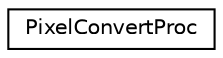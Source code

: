 digraph "Graphical Class Hierarchy"
{
  edge [fontname="Helvetica",fontsize="10",labelfontname="Helvetica",labelfontsize="10"];
  node [fontname="Helvetica",fontsize="10",shape=record];
  rankdir="LR";
  Node1 [label="PixelConvertProc",height=0.2,width=0.4,color="black", fillcolor="white", style="filled",URL="$class_pixel_convert_proc.html"];
}
